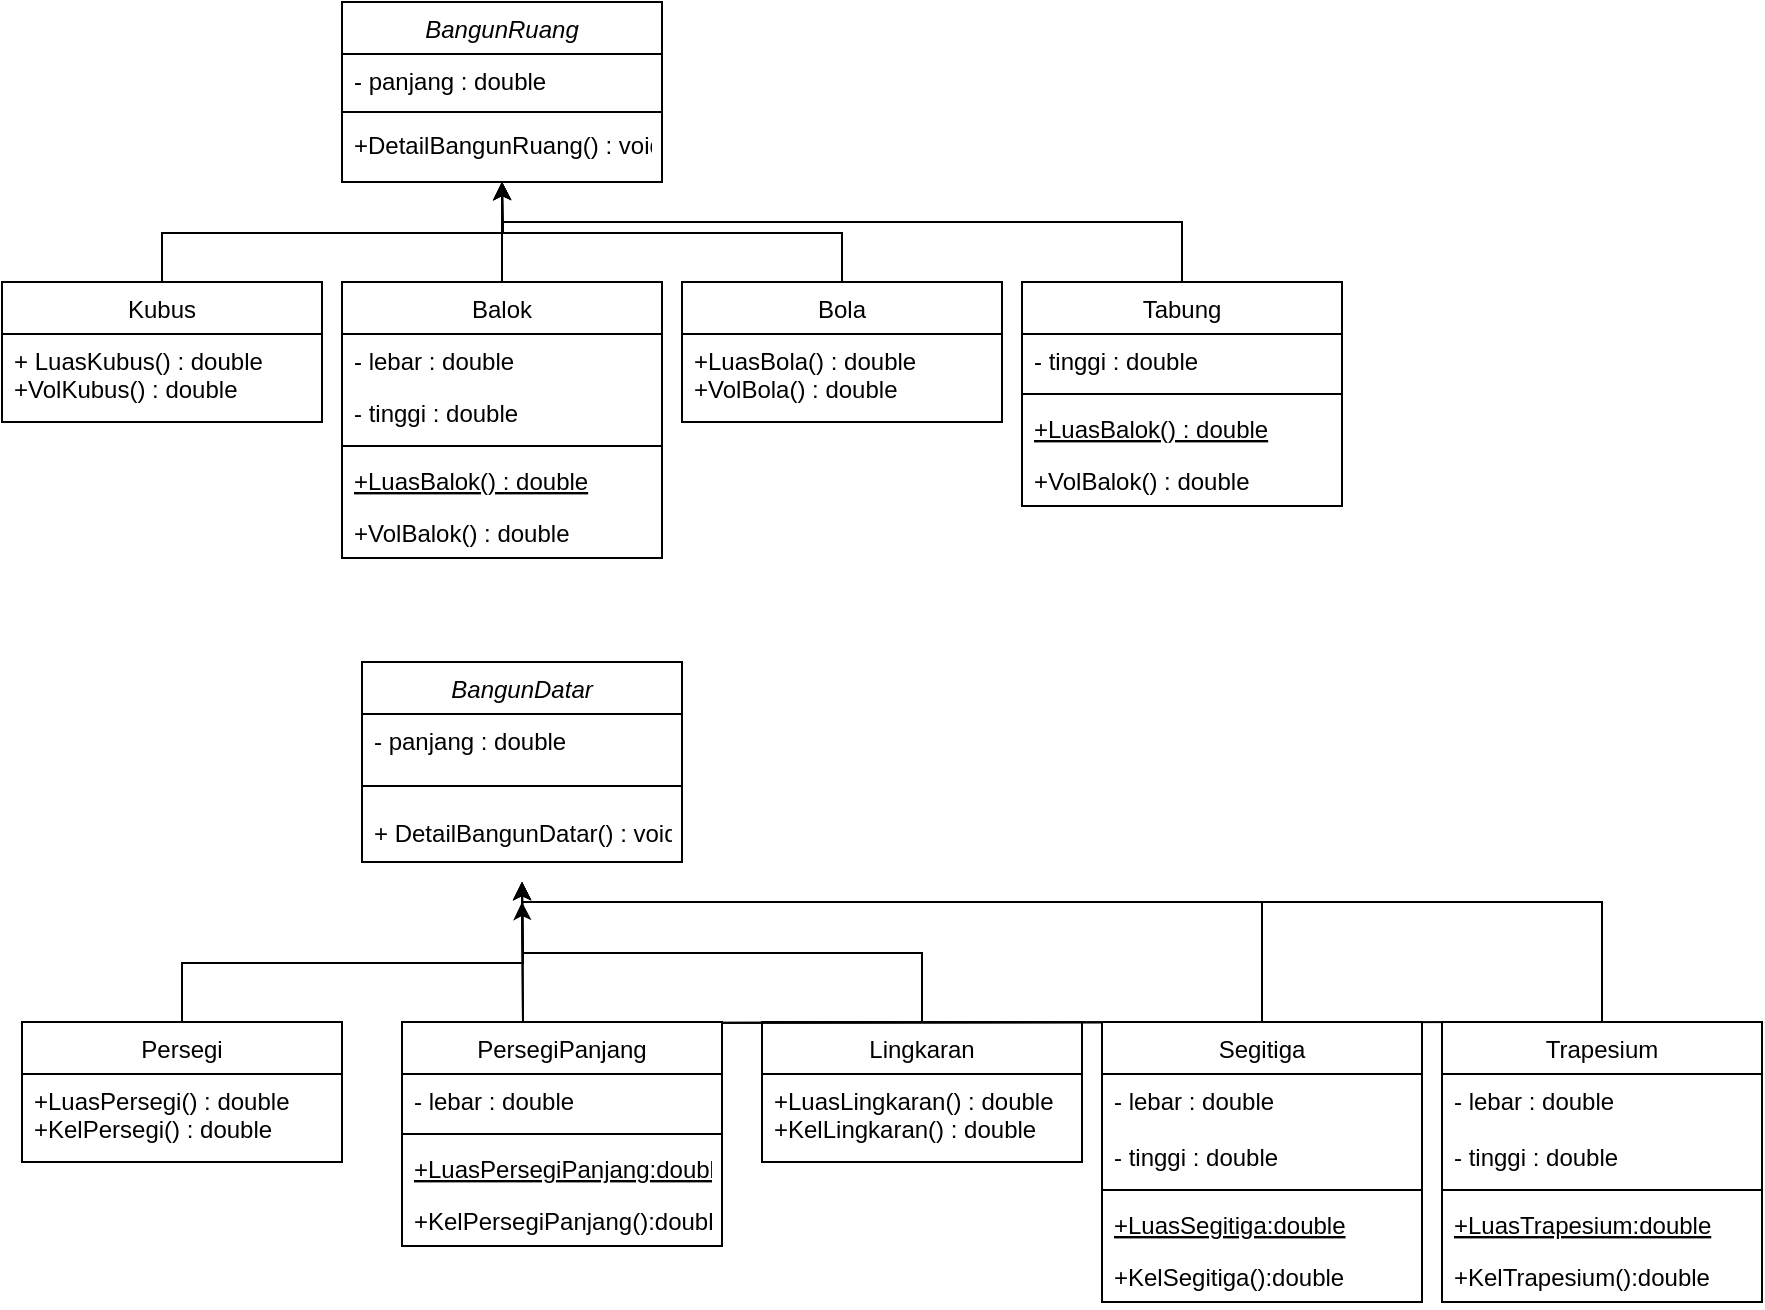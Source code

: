 <mxfile version="21.1.8" type="device">
  <diagram id="C5RBs43oDa-KdzZeNtuy" name="Page-1">
    <mxGraphModel dx="1332" dy="484" grid="1" gridSize="10" guides="1" tooltips="1" connect="1" arrows="1" fold="1" page="1" pageScale="1" pageWidth="827" pageHeight="1169" math="0" shadow="0">
      <root>
        <mxCell id="WIyWlLk6GJQsqaUBKTNV-0" />
        <mxCell id="WIyWlLk6GJQsqaUBKTNV-1" parent="WIyWlLk6GJQsqaUBKTNV-0" />
        <mxCell id="zkfFHV4jXpPFQw0GAbJ--0" value="BangunRuang" style="swimlane;fontStyle=2;align=center;verticalAlign=top;childLayout=stackLayout;horizontal=1;startSize=26;horizontalStack=0;resizeParent=1;resizeLast=0;collapsible=1;marginBottom=0;rounded=0;shadow=0;strokeWidth=1;" parent="WIyWlLk6GJQsqaUBKTNV-1" vertex="1">
          <mxGeometry x="220" y="120" width="160" height="90" as="geometry">
            <mxRectangle x="230" y="140" width="160" height="26" as="alternateBounds" />
          </mxGeometry>
        </mxCell>
        <mxCell id="zkfFHV4jXpPFQw0GAbJ--1" value="- panjang : double" style="text;align=left;verticalAlign=top;spacingLeft=4;spacingRight=4;overflow=hidden;rotatable=0;points=[[0,0.5],[1,0.5]];portConstraint=eastwest;" parent="zkfFHV4jXpPFQw0GAbJ--0" vertex="1">
          <mxGeometry y="26" width="160" height="26" as="geometry" />
        </mxCell>
        <mxCell id="zkfFHV4jXpPFQw0GAbJ--4" value="" style="line;html=1;strokeWidth=1;align=left;verticalAlign=middle;spacingTop=-1;spacingLeft=3;spacingRight=3;rotatable=0;labelPosition=right;points=[];portConstraint=eastwest;" parent="zkfFHV4jXpPFQw0GAbJ--0" vertex="1">
          <mxGeometry y="52" width="160" height="6" as="geometry" />
        </mxCell>
        <mxCell id="zkfFHV4jXpPFQw0GAbJ--5" value="+DetailBangunRuang() : void" style="text;align=left;verticalAlign=top;spacingLeft=4;spacingRight=4;overflow=hidden;rotatable=0;points=[[0,0.5],[1,0.5]];portConstraint=eastwest;" parent="zkfFHV4jXpPFQw0GAbJ--0" vertex="1">
          <mxGeometry y="58" width="160" height="22" as="geometry" />
        </mxCell>
        <mxCell id="kH5sDPjUB1gbLA3jyAxP-14" value="" style="edgeStyle=orthogonalEdgeStyle;rounded=0;orthogonalLoop=1;jettySize=auto;html=1;" edge="1" parent="WIyWlLk6GJQsqaUBKTNV-1">
          <mxGeometry relative="1" as="geometry">
            <mxPoint x="300" y="260" as="sourcePoint" />
            <mxPoint x="300" y="210" as="targetPoint" />
          </mxGeometry>
        </mxCell>
        <mxCell id="kH5sDPjUB1gbLA3jyAxP-22" style="edgeStyle=orthogonalEdgeStyle;rounded=0;orthogonalLoop=1;jettySize=auto;html=1;exitX=0.5;exitY=0;exitDx=0;exitDy=0;" edge="1" parent="WIyWlLk6GJQsqaUBKTNV-1" source="kH5sDPjUB1gbLA3jyAxP-0">
          <mxGeometry relative="1" as="geometry">
            <mxPoint x="300" y="210" as="targetPoint" />
            <mxPoint x="130" y="250" as="sourcePoint" />
          </mxGeometry>
        </mxCell>
        <mxCell id="kH5sDPjUB1gbLA3jyAxP-0" value="Kubus" style="swimlane;fontStyle=0;align=center;verticalAlign=top;childLayout=stackLayout;horizontal=1;startSize=26;horizontalStack=0;resizeParent=1;resizeLast=0;collapsible=1;marginBottom=0;rounded=0;shadow=0;strokeWidth=1;" vertex="1" parent="WIyWlLk6GJQsqaUBKTNV-1">
          <mxGeometry x="50" y="260" width="160" height="70" as="geometry">
            <mxRectangle x="340" y="380" width="170" height="26" as="alternateBounds" />
          </mxGeometry>
        </mxCell>
        <mxCell id="kH5sDPjUB1gbLA3jyAxP-1" value="+ LuasKubus() : double&#xa;+VolKubus() : double" style="text;align=left;verticalAlign=top;spacingLeft=4;spacingRight=4;overflow=hidden;rotatable=0;points=[[0,0.5],[1,0.5]];portConstraint=eastwest;" vertex="1" parent="kH5sDPjUB1gbLA3jyAxP-0">
          <mxGeometry y="26" width="160" height="34" as="geometry" />
        </mxCell>
        <mxCell id="kH5sDPjUB1gbLA3jyAxP-19" style="edgeStyle=orthogonalEdgeStyle;rounded=0;orthogonalLoop=1;jettySize=auto;html=1;exitX=0.5;exitY=0;exitDx=0;exitDy=0;" edge="1" parent="WIyWlLk6GJQsqaUBKTNV-1" source="kH5sDPjUB1gbLA3jyAxP-2">
          <mxGeometry relative="1" as="geometry">
            <mxPoint x="300" y="210" as="targetPoint" />
          </mxGeometry>
        </mxCell>
        <mxCell id="kH5sDPjUB1gbLA3jyAxP-2" value="Bola" style="swimlane;fontStyle=0;align=center;verticalAlign=top;childLayout=stackLayout;horizontal=1;startSize=26;horizontalStack=0;resizeParent=1;resizeLast=0;collapsible=1;marginBottom=0;rounded=0;shadow=0;strokeWidth=1;" vertex="1" parent="WIyWlLk6GJQsqaUBKTNV-1">
          <mxGeometry x="390" y="260" width="160" height="70" as="geometry">
            <mxRectangle x="340" y="380" width="170" height="26" as="alternateBounds" />
          </mxGeometry>
        </mxCell>
        <mxCell id="kH5sDPjUB1gbLA3jyAxP-3" value="+LuasBola() : double&#xa;+VolBola() : double" style="text;align=left;verticalAlign=top;spacingLeft=4;spacingRight=4;overflow=hidden;rotatable=0;points=[[0,0.5],[1,0.5]];portConstraint=eastwest;" vertex="1" parent="kH5sDPjUB1gbLA3jyAxP-2">
          <mxGeometry y="26" width="160" height="34" as="geometry" />
        </mxCell>
        <mxCell id="kH5sDPjUB1gbLA3jyAxP-24" value="BangunDatar" style="swimlane;fontStyle=2;align=center;verticalAlign=top;childLayout=stackLayout;horizontal=1;startSize=26;horizontalStack=0;resizeParent=1;resizeLast=0;collapsible=1;marginBottom=0;rounded=0;shadow=0;strokeWidth=1;" vertex="1" parent="WIyWlLk6GJQsqaUBKTNV-1">
          <mxGeometry x="230" y="450" width="160" height="100" as="geometry">
            <mxRectangle x="230" y="140" width="160" height="26" as="alternateBounds" />
          </mxGeometry>
        </mxCell>
        <mxCell id="kH5sDPjUB1gbLA3jyAxP-25" value="- panjang : double" style="text;align=left;verticalAlign=top;spacingLeft=4;spacingRight=4;overflow=hidden;rotatable=0;points=[[0,0.5],[1,0.5]];portConstraint=eastwest;" vertex="1" parent="kH5sDPjUB1gbLA3jyAxP-24">
          <mxGeometry y="26" width="160" height="26" as="geometry" />
        </mxCell>
        <mxCell id="kH5sDPjUB1gbLA3jyAxP-28" value="" style="line;html=1;strokeWidth=1;align=left;verticalAlign=middle;spacingTop=-1;spacingLeft=3;spacingRight=3;rotatable=0;labelPosition=right;points=[];portConstraint=eastwest;" vertex="1" parent="kH5sDPjUB1gbLA3jyAxP-24">
          <mxGeometry y="52" width="160" height="20" as="geometry" />
        </mxCell>
        <mxCell id="kH5sDPjUB1gbLA3jyAxP-29" value="+ DetailBangunDatar() : void" style="text;align=left;verticalAlign=top;spacingLeft=4;spacingRight=4;overflow=hidden;rotatable=0;points=[[0,0.5],[1,0.5]];portConstraint=eastwest;" vertex="1" parent="kH5sDPjUB1gbLA3jyAxP-24">
          <mxGeometry y="72" width="160" height="20" as="geometry" />
        </mxCell>
        <mxCell id="kH5sDPjUB1gbLA3jyAxP-33" style="edgeStyle=orthogonalEdgeStyle;rounded=0;orthogonalLoop=1;jettySize=auto;html=1;exitX=0.5;exitY=0;exitDx=0;exitDy=0;" edge="1" parent="WIyWlLk6GJQsqaUBKTNV-1" source="kH5sDPjUB1gbLA3jyAxP-34">
          <mxGeometry relative="1" as="geometry">
            <mxPoint x="310" y="570" as="targetPoint" />
            <mxPoint x="150" y="440" as="sourcePoint" />
          </mxGeometry>
        </mxCell>
        <mxCell id="kH5sDPjUB1gbLA3jyAxP-34" value="Persegi" style="swimlane;fontStyle=0;align=center;verticalAlign=top;childLayout=stackLayout;horizontal=1;startSize=26;horizontalStack=0;resizeParent=1;resizeLast=0;collapsible=1;marginBottom=0;rounded=0;shadow=0;strokeWidth=1;" vertex="1" parent="WIyWlLk6GJQsqaUBKTNV-1">
          <mxGeometry x="60" y="630" width="160" height="70" as="geometry">
            <mxRectangle x="340" y="380" width="170" height="26" as="alternateBounds" />
          </mxGeometry>
        </mxCell>
        <mxCell id="kH5sDPjUB1gbLA3jyAxP-35" value="+LuasPersegi() : double&#xa;+KelPersegi() : double" style="text;align=left;verticalAlign=top;spacingLeft=4;spacingRight=4;overflow=hidden;rotatable=0;points=[[0,0.5],[1,0.5]];portConstraint=eastwest;" vertex="1" parent="kH5sDPjUB1gbLA3jyAxP-34">
          <mxGeometry y="26" width="160" height="34" as="geometry" />
        </mxCell>
        <mxCell id="kH5sDPjUB1gbLA3jyAxP-36" style="edgeStyle=orthogonalEdgeStyle;rounded=0;orthogonalLoop=1;jettySize=auto;html=1;exitX=0.5;exitY=0;exitDx=0;exitDy=0;" edge="1" parent="WIyWlLk6GJQsqaUBKTNV-1" source="kH5sDPjUB1gbLA3jyAxP-37">
          <mxGeometry relative="1" as="geometry">
            <mxPoint x="310" y="560" as="targetPoint" />
          </mxGeometry>
        </mxCell>
        <mxCell id="kH5sDPjUB1gbLA3jyAxP-37" value="Lingkaran" style="swimlane;fontStyle=0;align=center;verticalAlign=top;childLayout=stackLayout;horizontal=1;startSize=26;horizontalStack=0;resizeParent=1;resizeLast=0;collapsible=1;marginBottom=0;rounded=0;shadow=0;strokeWidth=1;" vertex="1" parent="WIyWlLk6GJQsqaUBKTNV-1">
          <mxGeometry x="430" y="630" width="160" height="70" as="geometry">
            <mxRectangle x="340" y="380" width="170" height="26" as="alternateBounds" />
          </mxGeometry>
        </mxCell>
        <mxCell id="kH5sDPjUB1gbLA3jyAxP-38" value="+LuasLingkaran() : double&#xa;+KelLingkaran() : double" style="text;align=left;verticalAlign=top;spacingLeft=4;spacingRight=4;overflow=hidden;rotatable=0;points=[[0,0.5],[1,0.5]];portConstraint=eastwest;" vertex="1" parent="kH5sDPjUB1gbLA3jyAxP-37">
          <mxGeometry y="26" width="160" height="34" as="geometry" />
        </mxCell>
        <mxCell id="kH5sDPjUB1gbLA3jyAxP-39" style="edgeStyle=orthogonalEdgeStyle;rounded=0;orthogonalLoop=1;jettySize=auto;html=1;exitX=0.5;exitY=0;exitDx=0;exitDy=0;" edge="1" parent="WIyWlLk6GJQsqaUBKTNV-1">
          <mxGeometry relative="1" as="geometry">
            <mxPoint x="310" y="560" as="targetPoint" />
            <mxPoint x="680" y="630" as="sourcePoint" />
          </mxGeometry>
        </mxCell>
        <mxCell id="kH5sDPjUB1gbLA3jyAxP-44" style="edgeStyle=orthogonalEdgeStyle;rounded=0;orthogonalLoop=1;jettySize=auto;html=1;exitX=0.569;exitY=0;exitDx=0;exitDy=0;exitPerimeter=0;" edge="1" parent="WIyWlLk6GJQsqaUBKTNV-1">
          <mxGeometry relative="1" as="geometry">
            <mxPoint x="310" y="560" as="targetPoint" />
            <mxPoint x="861.04" y="630" as="sourcePoint" />
          </mxGeometry>
        </mxCell>
        <mxCell id="kH5sDPjUB1gbLA3jyAxP-69" value="Balok" style="swimlane;fontStyle=0;align=center;verticalAlign=top;childLayout=stackLayout;horizontal=1;startSize=26;horizontalStack=0;resizeParent=1;resizeLast=0;collapsible=1;marginBottom=0;rounded=0;shadow=0;strokeWidth=1;" vertex="1" parent="WIyWlLk6GJQsqaUBKTNV-1">
          <mxGeometry x="220" y="260" width="160" height="138" as="geometry">
            <mxRectangle x="130" y="380" width="160" height="26" as="alternateBounds" />
          </mxGeometry>
        </mxCell>
        <mxCell id="kH5sDPjUB1gbLA3jyAxP-70" value="- lebar : double" style="text;align=left;verticalAlign=top;spacingLeft=4;spacingRight=4;overflow=hidden;rotatable=0;points=[[0,0.5],[1,0.5]];portConstraint=eastwest;" vertex="1" parent="kH5sDPjUB1gbLA3jyAxP-69">
          <mxGeometry y="26" width="160" height="26" as="geometry" />
        </mxCell>
        <mxCell id="kH5sDPjUB1gbLA3jyAxP-71" value="- tinggi : double" style="text;align=left;verticalAlign=top;spacingLeft=4;spacingRight=4;overflow=hidden;rotatable=0;points=[[0,0.5],[1,0.5]];portConstraint=eastwest;rounded=0;shadow=0;html=0;" vertex="1" parent="kH5sDPjUB1gbLA3jyAxP-69">
          <mxGeometry y="52" width="160" height="26" as="geometry" />
        </mxCell>
        <mxCell id="kH5sDPjUB1gbLA3jyAxP-72" value="" style="line;html=1;strokeWidth=1;align=left;verticalAlign=middle;spacingTop=-1;spacingLeft=3;spacingRight=3;rotatable=0;labelPosition=right;points=[];portConstraint=eastwest;" vertex="1" parent="kH5sDPjUB1gbLA3jyAxP-69">
          <mxGeometry y="78" width="160" height="8" as="geometry" />
        </mxCell>
        <mxCell id="kH5sDPjUB1gbLA3jyAxP-73" value="+LuasBalok() : double" style="text;align=left;verticalAlign=top;spacingLeft=4;spacingRight=4;overflow=hidden;rotatable=0;points=[[0,0.5],[1,0.5]];portConstraint=eastwest;fontStyle=4" vertex="1" parent="kH5sDPjUB1gbLA3jyAxP-69">
          <mxGeometry y="86" width="160" height="26" as="geometry" />
        </mxCell>
        <mxCell id="kH5sDPjUB1gbLA3jyAxP-74" value="+VolBalok() : double" style="text;align=left;verticalAlign=top;spacingLeft=4;spacingRight=4;overflow=hidden;rotatable=0;points=[[0,0.5],[1,0.5]];portConstraint=eastwest;" vertex="1" parent="kH5sDPjUB1gbLA3jyAxP-69">
          <mxGeometry y="112" width="160" height="26" as="geometry" />
        </mxCell>
        <mxCell id="kH5sDPjUB1gbLA3jyAxP-105" style="edgeStyle=orthogonalEdgeStyle;rounded=0;orthogonalLoop=1;jettySize=auto;html=1;entryX=0.5;entryY=1;entryDx=0;entryDy=0;" edge="1" parent="WIyWlLk6GJQsqaUBKTNV-1" source="kH5sDPjUB1gbLA3jyAxP-77" target="zkfFHV4jXpPFQw0GAbJ--0">
          <mxGeometry relative="1" as="geometry">
            <Array as="points">
              <mxPoint x="640" y="230" />
              <mxPoint x="300" y="230" />
            </Array>
          </mxGeometry>
        </mxCell>
        <mxCell id="kH5sDPjUB1gbLA3jyAxP-77" value="Tabung" style="swimlane;fontStyle=0;align=center;verticalAlign=top;childLayout=stackLayout;horizontal=1;startSize=26;horizontalStack=0;resizeParent=1;resizeLast=0;collapsible=1;marginBottom=0;rounded=0;shadow=0;strokeWidth=1;" vertex="1" parent="WIyWlLk6GJQsqaUBKTNV-1">
          <mxGeometry x="560" y="260" width="160" height="112" as="geometry">
            <mxRectangle x="130" y="380" width="160" height="26" as="alternateBounds" />
          </mxGeometry>
        </mxCell>
        <mxCell id="kH5sDPjUB1gbLA3jyAxP-79" value="- tinggi : double" style="text;align=left;verticalAlign=top;spacingLeft=4;spacingRight=4;overflow=hidden;rotatable=0;points=[[0,0.5],[1,0.5]];portConstraint=eastwest;rounded=0;shadow=0;html=0;" vertex="1" parent="kH5sDPjUB1gbLA3jyAxP-77">
          <mxGeometry y="26" width="160" height="26" as="geometry" />
        </mxCell>
        <mxCell id="kH5sDPjUB1gbLA3jyAxP-80" value="" style="line;html=1;strokeWidth=1;align=left;verticalAlign=middle;spacingTop=-1;spacingLeft=3;spacingRight=3;rotatable=0;labelPosition=right;points=[];portConstraint=eastwest;" vertex="1" parent="kH5sDPjUB1gbLA3jyAxP-77">
          <mxGeometry y="52" width="160" height="8" as="geometry" />
        </mxCell>
        <mxCell id="kH5sDPjUB1gbLA3jyAxP-81" value="+LuasBalok() : double" style="text;align=left;verticalAlign=top;spacingLeft=4;spacingRight=4;overflow=hidden;rotatable=0;points=[[0,0.5],[1,0.5]];portConstraint=eastwest;fontStyle=4" vertex="1" parent="kH5sDPjUB1gbLA3jyAxP-77">
          <mxGeometry y="60" width="160" height="26" as="geometry" />
        </mxCell>
        <mxCell id="kH5sDPjUB1gbLA3jyAxP-82" value="+VolBalok() : double" style="text;align=left;verticalAlign=top;spacingLeft=4;spacingRight=4;overflow=hidden;rotatable=0;points=[[0,0.5],[1,0.5]];portConstraint=eastwest;" vertex="1" parent="kH5sDPjUB1gbLA3jyAxP-77">
          <mxGeometry y="86" width="160" height="26" as="geometry" />
        </mxCell>
        <mxCell id="kH5sDPjUB1gbLA3jyAxP-83" value="PersegiPanjang" style="swimlane;fontStyle=0;align=center;verticalAlign=top;childLayout=stackLayout;horizontal=1;startSize=26;horizontalStack=0;resizeParent=1;resizeLast=0;collapsible=1;marginBottom=0;rounded=0;shadow=0;strokeWidth=1;" vertex="1" parent="WIyWlLk6GJQsqaUBKTNV-1">
          <mxGeometry x="250" y="630" width="160" height="112" as="geometry">
            <mxRectangle x="130" y="380" width="160" height="26" as="alternateBounds" />
          </mxGeometry>
        </mxCell>
        <mxCell id="kH5sDPjUB1gbLA3jyAxP-84" value="- lebar : double" style="text;align=left;verticalAlign=top;spacingLeft=4;spacingRight=4;overflow=hidden;rotatable=0;points=[[0,0.5],[1,0.5]];portConstraint=eastwest;" vertex="1" parent="kH5sDPjUB1gbLA3jyAxP-83">
          <mxGeometry y="26" width="160" height="26" as="geometry" />
        </mxCell>
        <mxCell id="kH5sDPjUB1gbLA3jyAxP-86" value="" style="line;html=1;strokeWidth=1;align=left;verticalAlign=middle;spacingTop=-1;spacingLeft=3;spacingRight=3;rotatable=0;labelPosition=right;points=[];portConstraint=eastwest;" vertex="1" parent="kH5sDPjUB1gbLA3jyAxP-83">
          <mxGeometry y="52" width="160" height="8" as="geometry" />
        </mxCell>
        <mxCell id="kH5sDPjUB1gbLA3jyAxP-87" value="+LuasPersegiPanjang:double" style="text;align=left;verticalAlign=top;spacingLeft=4;spacingRight=4;overflow=hidden;rotatable=0;points=[[0,0.5],[1,0.5]];portConstraint=eastwest;fontStyle=4" vertex="1" parent="kH5sDPjUB1gbLA3jyAxP-83">
          <mxGeometry y="60" width="160" height="26" as="geometry" />
        </mxCell>
        <mxCell id="kH5sDPjUB1gbLA3jyAxP-88" value="+KelPersegiPanjang():double" style="text;align=left;verticalAlign=top;spacingLeft=4;spacingRight=4;overflow=hidden;rotatable=0;points=[[0,0.5],[1,0.5]];portConstraint=eastwest;" vertex="1" parent="kH5sDPjUB1gbLA3jyAxP-83">
          <mxGeometry y="86" width="160" height="26" as="geometry" />
        </mxCell>
        <mxCell id="kH5sDPjUB1gbLA3jyAxP-101" style="edgeStyle=orthogonalEdgeStyle;rounded=0;orthogonalLoop=1;jettySize=auto;html=1;" edge="1" parent="WIyWlLk6GJQsqaUBKTNV-1" source="kH5sDPjUB1gbLA3jyAxP-90">
          <mxGeometry relative="1" as="geometry">
            <mxPoint x="310" y="560" as="targetPoint" />
            <Array as="points">
              <mxPoint x="680" y="570" />
              <mxPoint x="310" y="570" />
            </Array>
          </mxGeometry>
        </mxCell>
        <mxCell id="kH5sDPjUB1gbLA3jyAxP-90" value="Segitiga" style="swimlane;fontStyle=0;align=center;verticalAlign=top;childLayout=stackLayout;horizontal=1;startSize=26;horizontalStack=0;resizeParent=1;resizeLast=0;collapsible=1;marginBottom=0;rounded=0;shadow=0;strokeWidth=1;" vertex="1" parent="WIyWlLk6GJQsqaUBKTNV-1">
          <mxGeometry x="600" y="630" width="160" height="140" as="geometry">
            <mxRectangle x="130" y="380" width="160" height="26" as="alternateBounds" />
          </mxGeometry>
        </mxCell>
        <mxCell id="kH5sDPjUB1gbLA3jyAxP-91" value="- lebar : double&#xa;&#xa;- tinggi : double" style="text;align=left;verticalAlign=top;spacingLeft=4;spacingRight=4;overflow=hidden;rotatable=0;points=[[0,0.5],[1,0.5]];portConstraint=eastwest;" vertex="1" parent="kH5sDPjUB1gbLA3jyAxP-90">
          <mxGeometry y="26" width="160" height="54" as="geometry" />
        </mxCell>
        <mxCell id="kH5sDPjUB1gbLA3jyAxP-92" value="" style="line;html=1;strokeWidth=1;align=left;verticalAlign=middle;spacingTop=-1;spacingLeft=3;spacingRight=3;rotatable=0;labelPosition=right;points=[];portConstraint=eastwest;" vertex="1" parent="kH5sDPjUB1gbLA3jyAxP-90">
          <mxGeometry y="80" width="160" height="8" as="geometry" />
        </mxCell>
        <mxCell id="kH5sDPjUB1gbLA3jyAxP-93" value="+LuasSegitiga:double" style="text;align=left;verticalAlign=top;spacingLeft=4;spacingRight=4;overflow=hidden;rotatable=0;points=[[0,0.5],[1,0.5]];portConstraint=eastwest;fontStyle=4" vertex="1" parent="kH5sDPjUB1gbLA3jyAxP-90">
          <mxGeometry y="88" width="160" height="26" as="geometry" />
        </mxCell>
        <mxCell id="kH5sDPjUB1gbLA3jyAxP-94" value="+KelSegitiga():double" style="text;align=left;verticalAlign=top;spacingLeft=4;spacingRight=4;overflow=hidden;rotatable=0;points=[[0,0.5],[1,0.5]];portConstraint=eastwest;" vertex="1" parent="kH5sDPjUB1gbLA3jyAxP-90">
          <mxGeometry y="114" width="160" height="26" as="geometry" />
        </mxCell>
        <mxCell id="kH5sDPjUB1gbLA3jyAxP-102" style="edgeStyle=orthogonalEdgeStyle;rounded=0;orthogonalLoop=1;jettySize=auto;html=1;" edge="1" parent="WIyWlLk6GJQsqaUBKTNV-1" source="kH5sDPjUB1gbLA3jyAxP-96">
          <mxGeometry relative="1" as="geometry">
            <mxPoint x="310" y="560" as="targetPoint" />
            <Array as="points">
              <mxPoint x="850" y="570" />
              <mxPoint x="310" y="570" />
            </Array>
          </mxGeometry>
        </mxCell>
        <mxCell id="kH5sDPjUB1gbLA3jyAxP-96" value="Trapesium" style="swimlane;fontStyle=0;align=center;verticalAlign=top;childLayout=stackLayout;horizontal=1;startSize=26;horizontalStack=0;resizeParent=1;resizeLast=0;collapsible=1;marginBottom=0;rounded=0;shadow=0;strokeWidth=1;" vertex="1" parent="WIyWlLk6GJQsqaUBKTNV-1">
          <mxGeometry x="770" y="630" width="160" height="140" as="geometry">
            <mxRectangle x="130" y="380" width="160" height="26" as="alternateBounds" />
          </mxGeometry>
        </mxCell>
        <mxCell id="kH5sDPjUB1gbLA3jyAxP-97" value="- lebar : double&#xa;&#xa;- tinggi : double" style="text;align=left;verticalAlign=top;spacingLeft=4;spacingRight=4;overflow=hidden;rotatable=0;points=[[0,0.5],[1,0.5]];portConstraint=eastwest;" vertex="1" parent="kH5sDPjUB1gbLA3jyAxP-96">
          <mxGeometry y="26" width="160" height="54" as="geometry" />
        </mxCell>
        <mxCell id="kH5sDPjUB1gbLA3jyAxP-98" value="" style="line;html=1;strokeWidth=1;align=left;verticalAlign=middle;spacingTop=-1;spacingLeft=3;spacingRight=3;rotatable=0;labelPosition=right;points=[];portConstraint=eastwest;" vertex="1" parent="kH5sDPjUB1gbLA3jyAxP-96">
          <mxGeometry y="80" width="160" height="8" as="geometry" />
        </mxCell>
        <mxCell id="kH5sDPjUB1gbLA3jyAxP-99" value="+LuasTrapesium:double" style="text;align=left;verticalAlign=top;spacingLeft=4;spacingRight=4;overflow=hidden;rotatable=0;points=[[0,0.5],[1,0.5]];portConstraint=eastwest;fontStyle=4" vertex="1" parent="kH5sDPjUB1gbLA3jyAxP-96">
          <mxGeometry y="88" width="160" height="26" as="geometry" />
        </mxCell>
        <mxCell id="kH5sDPjUB1gbLA3jyAxP-100" value="+KelTrapesium():double" style="text;align=left;verticalAlign=top;spacingLeft=4;spacingRight=4;overflow=hidden;rotatable=0;points=[[0,0.5],[1,0.5]];portConstraint=eastwest;" vertex="1" parent="kH5sDPjUB1gbLA3jyAxP-96">
          <mxGeometry y="114" width="160" height="26" as="geometry" />
        </mxCell>
      </root>
    </mxGraphModel>
  </diagram>
</mxfile>
